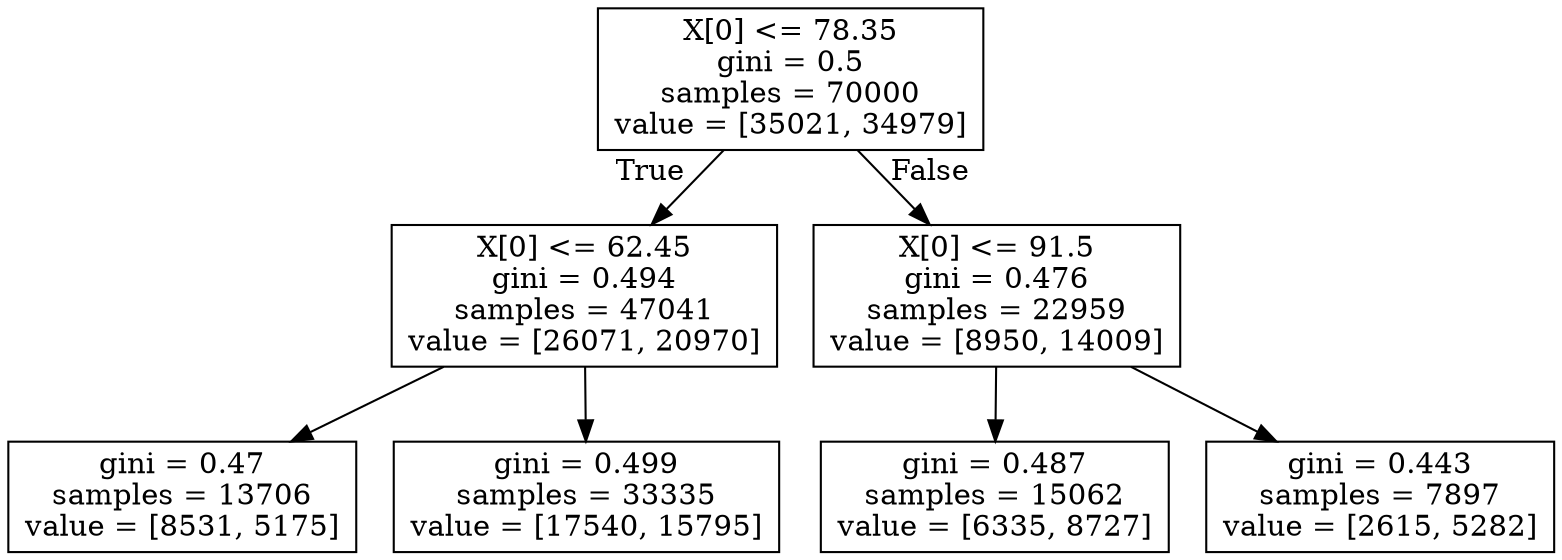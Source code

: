 digraph Tree {
node [shape=box] ;
0 [label="X[0] <= 78.35\ngini = 0.5\nsamples = 70000\nvalue = [35021, 34979]"] ;
1 [label="X[0] <= 62.45\ngini = 0.494\nsamples = 47041\nvalue = [26071, 20970]"] ;
0 -> 1 [labeldistance=2.5, labelangle=45, headlabel="True"] ;
2 [label="gini = 0.47\nsamples = 13706\nvalue = [8531, 5175]"] ;
1 -> 2 ;
3 [label="gini = 0.499\nsamples = 33335\nvalue = [17540, 15795]"] ;
1 -> 3 ;
4 [label="X[0] <= 91.5\ngini = 0.476\nsamples = 22959\nvalue = [8950, 14009]"] ;
0 -> 4 [labeldistance=2.5, labelangle=-45, headlabel="False"] ;
5 [label="gini = 0.487\nsamples = 15062\nvalue = [6335, 8727]"] ;
4 -> 5 ;
6 [label="gini = 0.443\nsamples = 7897\nvalue = [2615, 5282]"] ;
4 -> 6 ;
}